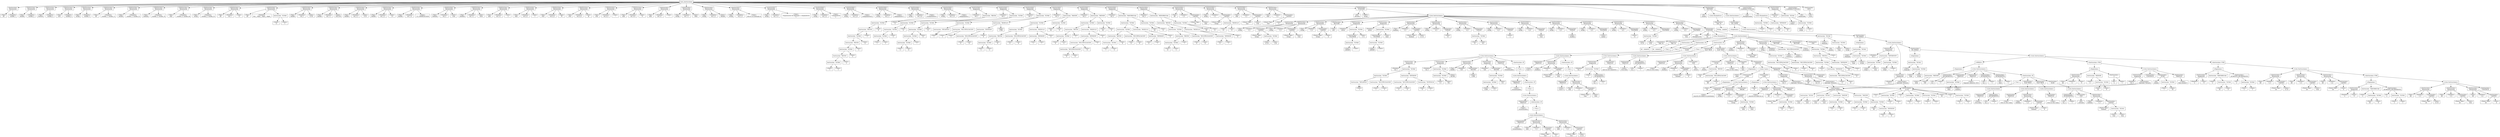 
digraph G {
node[shape="box"];
start[label="Lista_Instrucciones"];

start -> nodo_11_0;

nodo_11_0[label="<Instruccion>\n Declaracion"];
tipo_11_0[label="<Tipo>\n int"];
nombre_11_0[label="<Nombre>\n varible_1"];
nodo_11_0 -> tipo_11_0;
nodo_11_0 -> nombre_11_0;
start -> nodo_12_0;

nodo_12_0[label="<Instruccion>\n Declaracion"];
tipo_12_0[label="<Tipo>\n double"];
nombre_12_0[label="<Nombre>\n varible_2"];
nodo_12_0 -> tipo_12_0;
nodo_12_0 -> nombre_12_0;
start -> nodo_13_0;

nodo_13_0[label="<Instruccion>\n Declaracion"];
tipo_13_0[label="<Tipo>\n boolean"];
nombre_13_0[label="<Nombre>\n varible_3"];
nodo_13_0 -> tipo_13_0;
nodo_13_0 -> nombre_13_0;
start -> nodo_14_0;

nodo_14_0[label="<Instruccion>\n Declaracion"];
tipo_14_0[label="<Tipo>\n char"];
nombre_14_0[label="<Nombre>\n varible_4"];
nodo_14_0 -> tipo_14_0;
nodo_14_0 -> nombre_14_0;
start -> nodo_15_0;

nodo_15_0[label="<Instruccion>\n Declaracion"];
tipo_15_0[label="<Tipo>\n string"];
nombre_15_0[label="<Nombre>\n varible_5"];
nodo_15_0 -> tipo_15_0;
nodo_15_0 -> nombre_15_0;
start -> nodo_16_0;

nodo_16_0[label="<Instruccion>\n Declaracion"];
tipo_16_0[label="<Tipo>\n int"];
nombre_16_0[label="<Nombre>\n varible_1, varible_11"];
nodo_16_0 -> tipo_16_0;
nodo_16_0 -> nombre_16_0;
start -> nodo_17_0;

nodo_17_0[label="<Instruccion>\n Declaracion"];
tipo_17_0[label="<Tipo>\n double"];
nombre_17_0[label="<Nombre>\n varible_2, varible_22"];
nodo_17_0 -> tipo_17_0;
nodo_17_0 -> nombre_17_0;
start -> nodo_18_0;

nodo_18_0[label="<Instruccion>\n Declaracion"];
tipo_18_0[label="<Tipo>\n boolean"];
nombre_18_0[label="<Nombre>\n varible_3, varible_33"];
nodo_18_0 -> tipo_18_0;
nodo_18_0 -> nombre_18_0;
start -> nodo_19_0;

nodo_19_0[label="<Instruccion>\n Declaracion"];
tipo_19_0[label="<Tipo>\n char"];
nombre_19_0[label="<Nombre>\n varible_4, varible_44"];
nodo_19_0 -> tipo_19_0;
nodo_19_0 -> nombre_19_0;
start -> nodo_20_0;

nodo_20_0[label="<Instruccion>\n Declaracion"];
tipo_20_0[label="<Tipo>\n string"];
nombre_20_0[label="<Nombre>\n varible_5, varible_55"];
nodo_20_0 -> tipo_20_0;
nodo_20_0 -> nombre_20_0;
start -> nodo_21_0;

nodo_21_0[label="<Instruccion>\n Declaracion"];
tipo_21_0[label="<Tipo>\n int"];
nombre_21_0[label="<Nombre>\n var_1"];
nodo_21_0 -> tipo_21_0;
nodo_21_0 -> nombre_21_0;
nodo_21_12[label="<Valor>\n 12"]
nodo_21_0 -> nodo_21_12
start -> nodo_22_0;

nodo_22_0[label="<Instruccion>\n Declaracion"];
tipo_22_0[label="<Tipo>\n int"];
nombre_22_0[label="<Nombre>\n tm1_, tmp2_, tmp3_, tmp4_"];
nodo_22_0 -> tipo_22_0;
nodo_22_0 -> nombre_22_0;
nodo_22_29[label="<Valor>\n 12"]
nodo_22_32[label="<Valor>\n 5"]
nodo_22_31[label=<Instruccion: "SUMA">];
nodo_22_31 -> nodo_22_29;
nodo_22_31 -> nodo_22_32;
        
nodo_22_0 -> nodo_22_31
start -> nodo_23_0;

nodo_23_0[label="<Instruccion>\n Declaracion"];
tipo_23_0[label="<Tipo>\n double"];
nombre_23_0[label="<Nombre>\n var_2"];
nodo_23_0 -> tipo_23_0;
nodo_23_0 -> nombre_23_0;
nodo_23_15[label="<Valor>\n 15.02"]
nodo_23_0 -> nodo_23_15
start -> nodo_24_0;

nodo_24_0[label="<Instruccion>\n Declaracion"];
tipo_24_0[label="<Tipo>\n double"];
nombre_24_0[label="<Nombre>\n var_2_1"];
nodo_24_0 -> tipo_24_0;
nodo_24_0 -> nombre_24_0;
nodo_24_17[label="<Valor>\n 2022.00"]
nodo_24_0 -> nodo_24_17
start -> nodo_25_0;

nodo_25_0[label="<Instruccion>\n Declaracion"];
tipo_25_0[label="<Tipo>\n double"];
nombre_25_0[label="<Nombre>\n var_2_2"];
nodo_25_0 -> tipo_25_0;
nodo_25_0 -> nombre_25_0;
nodo_25_17[label="<Valor>\n 0.10"]
nodo_25_0 -> nodo_25_17
start -> nodo_26_0;

nodo_26_0[label="<Instruccion>\n Declaracion"];
tipo_26_0[label="<Tipo>\n double"];
nombre_26_0[label="<Nombre>\n var_2_3"];
nodo_26_0 -> tipo_26_0;
nodo_26_0 -> nombre_26_0;
nodo_26_17[label="<Valor>\n 1.0"]
nodo_26_0 -> nodo_26_17
start -> nodo_27_0;

nodo_27_0[label="<Instruccion>\n Declaracion"];
tipo_27_0[label="<Tipo>\n double"];
nombre_27_0[label="<Nombre>\n var_2_4"];
nodo_27_0 -> tipo_27_0;
nodo_27_0 -> nombre_27_0;
nodo_27_17[label="<Valor>\n 51.1589462625459"]
nodo_27_0 -> nodo_27_17
start -> nodo_28_0;

nodo_28_0[label="<Instruccion>\n Declaracion"];
tipo_28_0[label="<Tipo>\n boolean"];
nombre_28_0[label="<Nombre>\n var_3"];
nodo_28_0 -> tipo_28_0;
nodo_28_0 -> nombre_28_0;
nodo_28_16[label="<Valor>\n true"]
nodo_28_0 -> nodo_28_16
start -> nodo_29_0;

nodo_29_0[label="<Instruccion>\n Declaracion"];
tipo_29_0[label="<Tipo>\n boolean"];
nombre_29_0[label="<Nombre>\n var_3_1"];
nodo_29_0 -> tipo_29_0;
nodo_29_0 -> nombre_29_0;
nodo_29_18[label="<Valor>\n false"]
nodo_29_0 -> nodo_29_18
start -> nodo_30_0;

nodo_30_0[label="<Instruccion>\n Declaracion"];
tipo_30_0[label="<Tipo>\n char"];
nombre_30_0[label="<Nombre>\n var_4_1"];
nodo_30_0 -> tipo_30_0;
nodo_30_0 -> nombre_30_0;
nodo_30_15[label="<Valor>\n a"]
nodo_30_0 -> nodo_30_15
start -> nodo_31_0;

nodo_31_0[label="<Instruccion>\n Declaracion"];
tipo_31_0[label="<Tipo>\n char"];
nombre_31_0[label="<Nombre>\n var_4_2"];
nodo_31_0 -> tipo_31_0;
nodo_31_0 -> nombre_31_0;
nodo_31_15[label="<Valor>\n 2"]
nodo_31_0 -> nodo_31_15
start -> nodo_32_0;

nodo_32_0[label="<Instruccion>\n Declaracion"];
tipo_32_0[label="<Tipo>\n char"];
nombre_32_0[label="<Nombre>\n var_4_3"];
nodo_32_0 -> tipo_32_0;
nodo_32_0 -> nombre_32_0;
nodo_32_15[label="<Valor>\n W"]
nodo_32_0 -> nodo_32_15
start -> nodo_33_0;

nodo_33_0[label="<Instruccion>\n Declaracion"];
tipo_33_0[label="<Tipo>\n char"];
nombre_33_0[label="<Nombre>\n var_4_4"];
nodo_33_0 -> tipo_33_0;
nodo_33_0 -> nombre_33_0;
nodo_33_15[label="<Valor>\n @"]
nodo_33_0 -> nodo_33_15
start -> nodo_34_0;

nodo_34_0[label="<Instruccion>\n Declaracion"];
tipo_34_0[label="<Tipo>\n char"];
nombre_34_0[label="<Nombre>\n var_4_5"];
nodo_34_0 -> tipo_34_0;
nodo_34_0 -> nombre_34_0;
nodo_34_15[label="<Valor>\n !"]
nodo_34_0 -> nodo_34_15
start -> nodo_35_0;

nodo_35_0[label="<Instruccion>\n Declaracion"];
tipo_35_0[label="<Tipo>\n char"];
nombre_35_0[label="<Nombre>\n var_4_6"];
nodo_35_0 -> tipo_35_0;
nodo_35_0 -> nombre_35_0;
nodo_35_15[label="<Valor>\n %"]
nodo_35_0 -> nodo_35_15
start -> nodo_36_0;

nodo_36_0[label="<Instruccion>\n Declaracion"];
tipo_36_0[label="<Tipo>\n char"];
nombre_36_0[label="<Nombre>\n var_4_7"];
nodo_36_0 -> tipo_36_0;
nodo_36_0 -> nombre_36_0;
nodo_36_15[label="<Valor>\n /"]
nodo_36_0 -> nodo_36_15
start -> nodo_37_0;

nodo_37_0[label="<Instruccion>\n Declaracion"];
tipo_37_0[label="<Tipo>\n string"];
nombre_37_0[label="<Nombre>\n var_5_1"];
nodo_37_0 -> tipo_37_0;
nodo_37_0 -> nombre_37_0;
nodo_37_22[label="<Valor>\n Hola"]
nodo_37_0 -> nodo_37_22
start -> nodo_38_0;

nodo_38_0[label="<Instruccion>\n Declaracion"];
tipo_38_0[label="<Tipo>\n string"];
nombre_38_0[label="<Nombre>\n var_5_2"];
nodo_38_0 -> tipo_38_0;
nodo_38_0 -> nombre_38_0;
nodo_38_23[label="<Valor>\n Mundo"]
nodo_38_0 -> nodo_38_23
start -> nodo_39_0;

nodo_39_0[label="<Instruccion>\n Declaracion"];
tipo_39_0[label="<Tipo>\n string"];
nombre_39_0[label="<Nombre>\n var_5_3"];
nodo_39_0 -> tipo_39_0;
nodo_39_0 -> nombre_39_0;
nodo_39_38[label="<Valor>\n este es un mensaje @"]
nodo_39_0 -> nodo_39_38
start -> nodo_40_0;

nodo_40_0[label="<Instruccion>\n Declaracion"];
tipo_40_0[label="<Tipo>\n string"];
nombre_40_0[label="<Nombre>\n var_5_4"];
nodo_40_0 -> tipo_40_0;
nodo_40_0 -> nombre_40_0;
nodo_41_1[label="<Valor>\n Organizacion de lenguajes y compiladores
1"]
nodo_40_0 -> nodo_41_1
start -> nodo_42_0;

nodo_42_0[label="<Instruccion>\n Declaracion"];
tipo_42_0[label="<Tipo>\n string"];
nombre_42_0[label="<Nombre>\n var_5_5"];
nodo_42_0 -> tipo_42_0;
nodo_42_0 -> nombre_42_0;
nodo_42_33[label="<Valor>\n Compiladores\n1"]
nodo_42_0 -> nodo_42_33
start -> nodo_43_0;

nodo_43_0[label="<Instruccion>\n Declaracion"];
tipo_43_0[label="<Tipo>\n string"];
nombre_43_0[label="<Nombre>\n var_5_6"];
nodo_43_0 -> tipo_43_0;
nodo_43_0 -> nombre_43_0;
nodo_43_35[label="<Valor>\n Compiladores\\1\\"]
nodo_43_0 -> nodo_43_35
start -> nodo_44_0;

nodo_44_0[label="<Instruccion>\n Declaracion"];
tipo_44_0[label="<Tipo>\n string"];
nombre_44_0[label="<Nombre>\n var_5_7"];
nodo_44_0 -> tipo_44_0;
nodo_44_0 -> nombre_44_0;
nodo_44_35[label="<Valor>\n compiladores\"1\""]
nodo_44_0 -> nodo_44_35
start -> nodo_45_0;

nodo_45_0[label="<Instruccion>\n Declaracion"];
tipo_45_0[label="<Tipo>\n string"];
nombre_45_0[label="<Nombre>\n var_5_8"];
nodo_45_0 -> tipo_45_0;
nodo_45_0 -> nombre_45_0;
nodo_45_34[label="<Valor>\n \tCompiladores 1"]
nodo_45_0 -> nodo_45_34
start -> nodo_46_0;

nodo_46_0[label="<Instruccion>\n Declaracion"];
tipo_46_0[label="<Tipo>\n string"];
nombre_46_0[label="<Nombre>\n var_5_9"];
nodo_46_0 -> tipo_46_0;
nodo_46_0 -> nombre_46_0;
nodo_46_36[label="<Valor>\n \'compiladores 1\'"]
nodo_46_0 -> nodo_46_36
start -> nodo_50_0;

nodo_50_0[label="<Instruccion> \n Asignacion"];
nombre_50_0[label="<Nombre>\n var_1"];
nodo_50_0 -> nombre_50_0;
nodo_50_8[label="<Valor>\n 1"]
nodo_50_11[label="<Valor>\n 2"]
nodo_50_10[label=<Instruccion: "SUMA">];
nodo_50_10 -> nodo_50_8;
nodo_50_10 -> nodo_50_11;
        
nodo_50_13[label="<Valor>\n 3"]
nodo_50_12[label=<Instruccion: "RESTA">];
nodo_50_12 -> nodo_50_10;
nodo_50_12 -> nodo_50_13;
        
nodo_50_15[label="<Valor>\n 4"]
nodo_50_14[label=<Instruccion: "SUMA">];
nodo_50_14 -> nodo_50_12;
nodo_50_14 -> nodo_50_15;
        
nodo_50_17[label="<Valor>\n 5"]
nodo_50_16[label=<Instruccion: "RESTA">];
nodo_50_16 -> nodo_50_14;
nodo_50_16 -> nodo_50_17;
        
nodo_50_19[label="<Valor>\n 6"]
nodo_50_18[label=<Instruccion: "SUMA">];
nodo_50_18 -> nodo_50_16;
nodo_50_18 -> nodo_50_19;
        
nodo_50_21[label="<Valor>\n 7"]
nodo_50_20[label=<Instruccion: "RESTA">];
nodo_50_20 -> nodo_50_18;
nodo_50_20 -> nodo_50_21;
        
nodo_50_23[label="<Valor>\n 8"]
nodo_50_22[label=<Instruccion: "SUMA">];
nodo_50_22 -> nodo_50_20;
nodo_50_22 -> nodo_50_23;
        
nodo_50_25[label="<Valor>\n 9"]
nodo_50_24[label=<Instruccion: "RESTA">];
nodo_50_24 -> nodo_50_22;
nodo_50_24 -> nodo_50_25;
        
nodo_50_0 -> nodo_50_24
start -> nodo_51_0;

nodo_51_0[label="<Instruccion> \n Asignacion"];
nombre_51_0[label="<Nombre>\n var_1"];
nodo_51_0 -> nombre_51_0;
nodo_51_8[label="<Valor>\n 1"]
nodo_51_10[label="<Valor>\n 2"]
nodo_51_9[label=<Instruccion: "SUMA">];
nodo_51_9 -> nodo_51_8;
nodo_51_9 -> nodo_51_10;
        
nodo_51_12[label="<Valor>\n 3"]
nodo_51_11[label=<Instruccion: "SUMA">];
nodo_51_11 -> nodo_51_9;
nodo_51_11 -> nodo_51_12;
        
nodo_51_14[label="<Valor>\n 4"]
nodo_51_13[label=<Instruccion: "SUMA">];
nodo_51_13 -> nodo_51_11;
nodo_51_13 -> nodo_51_14;
        
nodo_51_18[label="<Valor>\n 5"]
nodo_51_20[label="<Valor>\n 6"]
nodo_51_19[label=<Instruccion: "SUMA">];
nodo_51_19 -> nodo_51_18;
nodo_51_19 -> nodo_51_20;
        
nodo_51_22[label="<Valor>\n 7"]
nodo_51_21[label=<Instruccion: "SUMA">];
nodo_51_21 -> nodo_51_19;
nodo_51_21 -> nodo_51_22;
        
nodo_51_24[label="<Valor>\n 8"]
nodo_51_23[label=<Instruccion: "SUMA">];
nodo_51_23 -> nodo_51_21;
nodo_51_23 -> nodo_51_24;
        
nodo_51_26[label="<Valor>\n 9"]
nodo_51_25[label=<Instruccion: "SUMA">];
nodo_51_25 -> nodo_51_23;
nodo_51_25 -> nodo_51_26;
        
nodo_51_16[label=<Instruccion: "SUMA">];
nodo_51_16 -> nodo_51_13;
nodo_51_16 -> nodo_51_25;
        
nodo_51_0 -> nodo_51_16
start -> nodo_52_0;

nodo_52_0[label="<Instruccion> \n Asignacion"];
nombre_52_0[label="<Nombre>\n var_1"];
nodo_52_0 -> nombre_52_0;
nodo_52_8[label="<Valor>\n 1"]
nodo_52_8[label="<Valor>\n 1"]
nodo_52_7[label=<Instruccion: "NEGATIVO">];
nodo_52_7 -> nodo_52_8;
nodo_52_7 -> nodo_52_8;
        
nodo_52_10[label="<Valor>\n 2"]
nodo_52_12[label="<Valor>\n 3"]
nodo_52_11[label=<Instruccion: "MULTIPLICACION">];
nodo_52_11 -> nodo_52_10;
nodo_52_11 -> nodo_52_12;
        
nodo_52_9[label=<Instruccion: "SUMA">];
nodo_52_9 -> nodo_52_7;
nodo_52_9 -> nodo_52_11;
        
nodo_52_14[label="<Valor>\n 4"]
nodo_52_16[label="<Valor>\n 8"]
nodo_52_15[label=<Instruccion: "MULTIPLICACION">];
nodo_52_15 -> nodo_52_14;
nodo_52_15 -> nodo_52_16;
        
nodo_52_18[label="<Valor>\n 8"]
nodo_52_17[label=<Instruccion: "DIVISION">];
nodo_52_17 -> nodo_52_15;
nodo_52_17 -> nodo_52_18;
        
nodo_52_21[label="<Valor>\n 5789"]
nodo_52_19[label=<Instruccion: "MODULO">];
nodo_52_19 -> nodo_52_17;
nodo_52_19 -> nodo_52_21;
        
nodo_52_13[label=<Instruccion: "SUMA">];
nodo_52_13 -> nodo_52_9;
nodo_52_13 -> nodo_52_19;
        
nodo_52_0 -> nodo_52_13
start -> nodo_54_0;

nodo_54_0[label="<Instruccion> \n Asignacion"];
nombre_54_0[label="<Nombre>\n var_3"];
nodo_54_0 -> nombre_54_0;
nodo_54_7[label="<Valor>\n 5"]
nodo_54_9[label="<Valor>\n 5"]
nodo_54_8[label=<Instruccion: "SUMA">];
nodo_54_8 -> nodo_54_7;
nodo_54_8 -> nodo_54_9;
        
nodo_54_11[label="<Valor>\n 8"]
nodo_54_10[label=<Instruccion: "RESTA">];
nodo_54_10 -> nodo_54_8;
nodo_54_10 -> nodo_54_11;
        
nodo_54_13[label="<Valor>\n 6"]
nodo_54_15[label="<Valor>\n 8"]
nodo_54_14[label=<Instruccion: "MULTIPLICACION">];
nodo_54_14 -> nodo_54_13;
nodo_54_14 -> nodo_54_15;
        
nodo_54_12[label=<Instruccion: "SUMA">];
nodo_54_12 -> nodo_54_10;
nodo_54_12 -> nodo_54_14;
        
nodo_54_17[label="<Valor>\n 1"]
nodo_54_19[label="<Valor>\n 7"]
nodo_54_18[label=<Instruccion: "DIVISION">];
nodo_54_18 -> nodo_54_17;
nodo_54_18 -> nodo_54_19;
        
nodo_54_21[label="<Valor>\n 9"]
nodo_54_20[label=<Instruccion: "MODULO">];
nodo_54_20 -> nodo_54_18;
nodo_54_20 -> nodo_54_21;
        
nodo_54_16[label=<Instruccion: "SUMA">];
nodo_54_16 -> nodo_54_12;
nodo_54_16 -> nodo_54_20;
        
nodo_54_23[label="<Valor>\n 45"]
nodo_54_26[label="<Valor>\n 6"]
nodo_54_25[label=<Instruccion: "SUMA">];
nodo_54_25 -> nodo_54_23;
nodo_54_25 -> nodo_54_26;
        
nodo_54_22[label=<Instruccion: "MAYOR">];
nodo_54_22 -> nodo_54_16;
nodo_54_22 -> nodo_54_25;

nodo_54_0 -> nodo_54_22
start -> nodo_55_0;

nodo_55_0[label="<Instruccion> \n Asignacion"];
nombre_55_0[label="<Nombre>\n var_3"];
nodo_55_0 -> nombre_55_0;
nodo_55_7[label="<Valor>\n 6"]
nodo_55_9[label="<Valor>\n 4"]
nodo_55_8[label=<Instruccion: "SUMA">];
nodo_55_8 -> nodo_55_7;
nodo_55_8 -> nodo_55_9;
        
nodo_55_11[label="<Valor>\n 7"]
nodo_55_10[label=<Instruccion: "RESTA">];
nodo_55_10 -> nodo_55_8;
nodo_55_10 -> nodo_55_11;
        
nodo_55_13[label="<Valor>\n 9"]
nodo_55_15[label="<Valor>\n 8"]
nodo_55_14[label=<Instruccion: "MULTIPLICACION">];
nodo_55_14 -> nodo_55_13;
nodo_55_14 -> nodo_55_15;
        
nodo_55_17[label="<Valor>\n 9"]
nodo_55_16[label=<Instruccion: "MULTIPLICACION">];
nodo_55_16 -> nodo_55_14;
nodo_55_16 -> nodo_55_17;
        
nodo_55_19[label="<Valor>\n 7"]
nodo_55_18[label=<Instruccion: "DIVISION">];
nodo_55_18 -> nodo_55_16;
nodo_55_18 -> nodo_55_19;
        
nodo_55_21[label="<Valor>\n 9"]
nodo_55_20[label=<Instruccion: "MODULO">];
nodo_55_20 -> nodo_55_18;
nodo_55_20 -> nodo_55_21;
        
nodo_55_12[label=<Instruccion: "SUMA">];
nodo_55_12 -> nodo_55_10;
nodo_55_12 -> nodo_55_20;
        
nodo_55_23[label="<Valor>\n 45"]
nodo_55_26[label="<Valor>\n 6"]
nodo_55_25[label=<Instruccion: "SUMA">];
nodo_55_25 -> nodo_55_23;
nodo_55_25 -> nodo_55_26;
        
nodo_55_22[label=<Instruccion: "MENOR">];
nodo_55_22 -> nodo_55_12;
nodo_55_22 -> nodo_55_25;

nodo_55_0 -> nodo_55_22
start -> nodo_56_0;

nodo_56_0[label="<Instruccion> \n Asignacion"];
nombre_56_0[label="<Nombre>\n var_3"];
nodo_56_0 -> nombre_56_0;
nodo_56_8[label="<Valor>\n 7"]
nodo_56_10[label="<Valor>\n 3"]
nodo_56_9[label=<Instruccion: "SUMA">];
nodo_56_9 -> nodo_56_8;
nodo_56_9 -> nodo_56_10;
        
nodo_56_13[label="<Valor>\n 8"]
nodo_56_12[label=<Instruccion: "RESTA">];
nodo_56_12 -> nodo_56_9;
nodo_56_12 -> nodo_56_13;
        
nodo_56_15[label="<Valor>\n 6"]
nodo_56_17[label="<Valor>\n 8"]
nodo_56_16[label=<Instruccion: "MULTIPLICACION">];
nodo_56_16 -> nodo_56_15;
nodo_56_16 -> nodo_56_17;
        
nodo_56_14[label=<Instruccion: "SUMA">];
nodo_56_14 -> nodo_56_12;
nodo_56_14 -> nodo_56_16;
        
nodo_56_19[label="<Valor>\n 6"]
nodo_56_21[label="<Valor>\n 7"]
nodo_56_20[label=<Instruccion: "DIVISION">];
nodo_56_20 -> nodo_56_19;
nodo_56_20 -> nodo_56_21;
        
nodo_56_23[label="<Valor>\n 9"]
nodo_56_22[label=<Instruccion: "MODULO">];
nodo_56_22 -> nodo_56_20;
nodo_56_22 -> nodo_56_23;
        
nodo_56_18[label=<Instruccion: "SUMA">];
nodo_56_18 -> nodo_56_14;
nodo_56_18 -> nodo_56_22;
        
nodo_56_26[label="<Valor>\n 45"]
nodo_56_29[label="<Valor>\n 6"]
nodo_56_28[label=<Instruccion: "SUMA">];
nodo_56_28 -> nodo_56_26;
nodo_56_28 -> nodo_56_29;
        
nodo_56_24[label=<Instruccion: "MAYORIGUAL">];
nodo_56_24 -> nodo_56_18;
nodo_56_24 -> nodo_56_28;

nodo_56_0 -> nodo_56_24
start -> nodo_57_0;

nodo_57_0[label="<Instruccion> \n Asignacion"];
nombre_57_0[label="<Nombre>\n var_3"];
nodo_57_0 -> nombre_57_0;
nodo_57_7[label="<Valor>\n 8"]
nodo_57_9[label="<Valor>\n 2"]
nodo_57_8[label=<Instruccion: "SUMA">];
nodo_57_8 -> nodo_57_7;
nodo_57_8 -> nodo_57_9;
        
nodo_57_11[label="<Valor>\n 7"]
nodo_57_10[label=<Instruccion: "RESTA">];
nodo_57_10 -> nodo_57_8;
nodo_57_10 -> nodo_57_11;
        
nodo_57_13[label="<Valor>\n 9"]
nodo_57_15[label="<Valor>\n 8"]
nodo_57_14[label=<Instruccion: "MULTIPLICACION">];
nodo_57_14 -> nodo_57_13;
nodo_57_14 -> nodo_57_15;
        
nodo_57_12[label=<Instruccion: "SUMA">];
nodo_57_12 -> nodo_57_10;
nodo_57_12 -> nodo_57_14;
        
nodo_57_17[label="<Valor>\n 9"]
nodo_57_19[label="<Valor>\n 7"]
nodo_57_18[label=<Instruccion: "DIVISION">];
nodo_57_18 -> nodo_57_17;
nodo_57_18 -> nodo_57_19;
        
nodo_57_21[label="<Valor>\n 9"]
nodo_57_20[label=<Instruccion: "MODULO">];
nodo_57_20 -> nodo_57_18;
nodo_57_20 -> nodo_57_21;
        
nodo_57_16[label=<Instruccion: "RESTA">];
nodo_57_16 -> nodo_57_12;
nodo_57_16 -> nodo_57_20;
        
nodo_57_24[label="<Valor>\n 45"]
nodo_57_27[label="<Valor>\n 6"]
nodo_57_26[label=<Instruccion: "SUMA">];
nodo_57_26 -> nodo_57_24;
nodo_57_26 -> nodo_57_27;
        
nodo_57_22[label=<Instruccion: "MENORIGUAL">];
nodo_57_22 -> nodo_57_16;
nodo_57_22 -> nodo_57_26;

nodo_57_0 -> nodo_57_22
start -> nodo_60_0;

nodo_60_0[label="<Instruccion>\n Declaracion"];
tipo_60_0[label="<Tipo>\n int"];
nombre_60_0[label="<Nombre>\n v_5"];
nodo_60_0 -> tipo_60_0;
nodo_60_0 -> nombre_60_0;
nodo_60_9[label="<Instruccion>:\n CASTEO"];
tipo_60_9[label="<Nuevo Tipo>
 int"];
nodo_60_19[label="<Valor>\n hola"]
nodo_60_9 -> tipo_60_9;
nodo_60_9 -> nodo_60_19

nodo_60_0 -> nodo_60_9
start -> nodo_61_0;

nodo_61_0[label="<Instruccion>\n Declaracion"];
tipo_61_0[label="<Tipo>\n string"];
nombre_61_0[label="<Nombre>\n v_1"];
nodo_61_0 -> tipo_61_0;
nodo_61_0 -> nombre_61_0;
nodo_61_12[label="<Instruccion>:\n CASTEO"];
tipo_61_12[label="<Nuevo Tipo>
 string"];
nodo_61_20[label="<Valor>\n 12"]
nodo_61_23[label="<Valor>\n 8"]
nodo_61_22[label=<Instruccion: "MODULO">];
nodo_61_22 -> nodo_61_20;
nodo_61_22 -> nodo_61_23;
        
nodo_61_12 -> tipo_61_12;
nodo_61_12 -> nodo_61_22

nodo_61_0 -> nodo_61_12
start -> nodo_62_0;

nodo_62_0[label="<Instruccion>\n Declaracion"];
tipo_62_0[label="<Tipo>\n char"];
nombre_62_0[label="<Nombre>\n v_3"];
nodo_62_0 -> tipo_62_0;
nodo_62_0 -> nombre_62_0;
nodo_62_10[label="<Instruccion>:\n CASTEO"];
tipo_62_10[label="<Nuevo Tipo>
 char"];
nodo_62_16[label="<Valor>\n true"]
nodo_62_10 -> tipo_62_10;
nodo_62_10 -> nodo_62_16

nodo_62_0 -> nodo_62_10
start -> nodo_63_0;

nodo_63_0[label="<Instruccion>\n Declaracion"];
tipo_63_0[label="<Tipo>\n char"];
nombre_63_0[label="<Nombre>\n v_4"];
nodo_63_0 -> tipo_63_0;
nodo_63_0 -> nombre_63_0;
nodo_63_10[label="<Instruccion>:\n CASTEO"];
tipo_63_10[label="<Nuevo Tipo>
 char"];
nodo_63_16[label="<Valor>\n A"]
nodo_63_10 -> tipo_63_10;
nodo_63_10 -> nodo_63_16

nodo_63_0 -> nodo_63_10
start -> nodo_65_0;
nodo_65_0[label="<Instruccion>\n FUNCION"];
id_65_0[label="<ID>\n division"];
tipo_65_0[label="<TIPO>\n string"];
nodo_65_0 -> id_65_0;
nodo_65_0 -> tipo_65_0;
instrucciones_65_0[label="<Lista Instrucciones>"];

nodo_66_4[label="<Instruccion>\n Declaracion"];
tipo_66_4[label="<Tipo>\n string"];
nombre_66_4[label="<Nombre>\n v_2"];
nodo_66_4 -> tipo_66_4;
nodo_66_4 -> nombre_66_4;
nodo_66_16[label="<Instruccion>:\n CASTEO"];
tipo_66_16[label="<Nuevo Tipo>
 string"];
nodo_66_24[label="<Valor>\n 12.25"]
nodo_66_30[label="<Valor>\n 1.20"]
nodo_66_29[label=<Instruccion: "SUMA">];
nodo_66_29 -> nodo_66_24;
nodo_66_29 -> nodo_66_30;
        
nodo_66_16 -> tipo_66_16;
nodo_66_16 -> nodo_66_29

nodo_66_4 -> nodo_66_16

instrucciones_65_0 -> nodo_66_4;

nodo_67_4[label="<Instruccion>\n Declaracion"];
tipo_67_4[label="<Tipo>\n string"];
nombre_67_4[label="<Nombre>\n v_3"];
nodo_67_4 -> tipo_67_4;
nodo_67_4 -> nombre_67_4;
nodo_67_16[label="<Instruccion>:\n CASTEO"];
tipo_67_16[label="<Nuevo Tipo>
 string"];
nodo_67_24[label="<Valor>\n true"]
nodo_67_16 -> tipo_67_16;
nodo_67_16 -> nodo_67_24

nodo_67_4 -> nodo_67_16

instrucciones_65_0 -> nodo_67_4;

nodo_68_4[label="<Instruccion>\n Declaracion"];
tipo_68_4[label="<Tipo>\n string"];
nombre_68_4[label="<Nombre>\n v_4"];
nodo_68_4 -> tipo_68_4;
nodo_68_4 -> nombre_68_4;
nodo_68_16[label="<Instruccion>:\n CASTEO"];
tipo_68_16[label="<Nuevo Tipo>
 string"];
nodo_68_24[label="<Valor>\n A"]
nodo_68_16 -> tipo_68_16;
nodo_68_16 -> nodo_68_24

nodo_68_4 -> nodo_68_16

instrucciones_65_0 -> nodo_68_4;
nodo_69_4[label="<Instruccion>\n RETURN"];
nodo_69_16[label="<Valor>\n olc1"]
nodo_69_4 -> nodo_69_16;

instrucciones_65_0 -> nodo_69_4;

nodo_70_4[label="<Instruccion> \n Asignacion"];
nombre_70_4[label="<Nombre>\n mivar"];
nodo_70_4 -> nombre_70_4;
nodo_70_11[label="<Instruccion> \n TOLOWER"];
nodo_70_25[label="<Valor>\n QWERT"]
nodo_70_29[label="<Valor>\n  "]
nodo_70_26[label=<Instruccion: "SUMA">];
nodo_70_26 -> nodo_70_25;
nodo_70_26 -> nodo_70_29;
        
nodo_70_11 -> nodo_70_26;

nodo_70_36[label="<Valor>\n 1+5"]
nodo_70_31[label=<Instruccion: "SUMA">];
nodo_70_31 -> nodo_70_11;
nodo_70_31 -> nodo_70_36;
        
nodo_70_4 -> nodo_70_31

instrucciones_65_0 -> nodo_70_4;

nodo_71_4[label="<Instruccion> \n Asignacion"];
nombre_71_4[label="<Nombre>\n mivar"];
nodo_71_4 -> nombre_71_4;
nodo_71_11[label="<Instruccion> \n TOUPPER"];
nodo_71_25[label="<Valor>\n QWERT"]
nodo_71_29[label="<Valor>\n  "]
nodo_71_26[label=<Instruccion: "SUMA">];
nodo_71_26 -> nodo_71_25;
nodo_71_26 -> nodo_71_29;
        
nodo_71_11 -> nodo_71_26;

nodo_71_38[label="<Valor>\n hola!"]
nodo_71_31[label=<Instruccion: "SUMA">];
nodo_71_31 -> nodo_71_11;
nodo_71_31 -> nodo_71_38;
        
nodo_71_4 -> nodo_71_31

instrucciones_65_0 -> nodo_71_4;

nodo_72_4[label="<Instruccion>\n Declaracion"];
tipo_72_4[label="<Tipo>\n boolean"];
nombre_72_4[label="<Nombre>\n v_2"];
nodo_72_4 -> tipo_72_4;
nodo_72_4 -> nombre_72_4;
nodo_72_17[label="<Instruccion>:\n CASTEO"];
tipo_72_17[label="<Nuevo Tipo>
 boolean"];
nodo_72_26[label="<Valor>\n 12.25"]
nodo_72_17 -> tipo_72_17;
nodo_72_17 -> nodo_72_26

nodo_72_4 -> nodo_72_17

instrucciones_65_0 -> nodo_72_4;

nodo_73_4[label="<Instruccion>\n Declaracion"];
tipo_73_4[label="<Tipo>\n string"];
nombre_73_4[label="<Nombre>\n a_1"];
nodo_73_4 -> tipo_73_4;
nodo_73_4 -> nombre_73_4;
nodo_73_15[label="<Instruccion> \n TYPEOF"];
nodo_73_22[label="<Valor>\n 15"]
nodo_73_15 -> nodo_73_22;

nodo_73_4 -> nodo_73_15

instrucciones_65_0 -> nodo_73_4;

nodo_74_4[label="<Instruccion>\n Declaracion"];
tipo_74_4[label="<Tipo>\n string"];
nombre_74_4[label="<Nombre>\n a_2"];
nodo_74_4 -> tipo_74_4;
nodo_74_4 -> nombre_74_4;
nodo_74_15[label="<Instruccion> \n TYPEOF"];
nodo_74_22[label="<Valor>\n 15"]
nodo_74_25[label="<Valor>\n 6.5"]
nodo_74_24[label=<Instruccion: "SUMA">];
nodo_74_24 -> nodo_74_22;
nodo_74_24 -> nodo_74_25;
        
nodo_74_15 -> nodo_74_24;

nodo_74_4 -> nodo_74_15

instrucciones_65_0 -> nodo_74_4;

nodo_75_4[label="<Instruccion>\n Declaracion"];
tipo_75_4[label="<Tipo>\n string"];
nombre_75_4[label="<Nombre>\n a_3"];
nodo_75_4 -> tipo_75_4;
nodo_75_4 -> nombre_75_4;
nodo_75_15[label="<Instruccion> \n TYPEOF"];
nodo_75_22[label="<Valor>\n a"]
nodo_75_15 -> nodo_75_22;

nodo_75_4 -> nodo_75_15

instrucciones_65_0 -> nodo_75_4;

nodo_76_4[label="<Instruccion>\n Declaracion"];
tipo_76_4[label="<Tipo>\n string"];
nombre_76_4[label="<Nombre>\n a_4"];
nodo_76_4 -> tipo_76_4;
nodo_76_4 -> nombre_76_4;
nodo_76_15[label="<Instruccion> \n TYPEOF"];
nodo_76_22[label="<Valor>\n true"]
nodo_76_15 -> nodo_76_22;

nodo_76_4 -> nodo_76_15

instrucciones_65_0 -> nodo_76_4;

nodo_77_4[label="<Instruccion>\n Declaracion"];
tipo_77_4[label="<Tipo>\n string"];
nombre_77_4[label="<Nombre>\n a_5"];
nodo_77_4 -> tipo_77_4;
nodo_77_4 -> nombre_77_4;
nodo_77_15[label="<Instruccion> \n TYPEOF"];
nodo_77_30[label="<Valor>\n dsafdsa"]
nodo_77_15 -> nodo_77_30;

nodo_77_4 -> nodo_77_15

instrucciones_65_0 -> nodo_77_4;

nodo_78_4[label="<Instruccion>\n Declaracion"];
tipo_78_4[label="<Tipo>\n string"];
nombre_78_4[label="<Nombre>\n a_5"];
nodo_78_4 -> tipo_78_4;
nodo_78_4 -> nombre_78_4;
nodo_78_15[label="<Instruccion> \n TOSTRING"];
nodo_78_30[label="<Valor>\n melmv"]
nodo_78_15 -> nodo_78_30;

nodo_78_4 -> nodo_78_15

instrucciones_65_0 -> nodo_78_4;

nodo_79_4[label="<Instruccion>\n Declaracion"];
tipo_79_4[label="<Tipo>\n string"];
nombre_79_4[label="<Nombre>\n a_5"];
nodo_79_4 -> tipo_79_4;
nodo_79_4 -> nombre_79_4;
nodo_79_15[label="<Instruccion> \n TOSTRING"];
nodo_79_24[label="<Valor>\n 15"]
nodo_79_15 -> nodo_79_24;

nodo_79_4 -> nodo_79_15

instrucciones_65_0 -> nodo_79_4;

nodo_80_4[label="<Instruccion>\n Declaracion"];
tipo_80_4[label="<Tipo>\n string"];
nombre_80_4[label="<Nombre>\n a_5"];
nodo_80_4 -> tipo_80_4;
nodo_80_4 -> nombre_80_4;
nodo_80_15[label="<Instruccion> \n TOSTRING"];
nodo_80_24[label="<Valor>\n 15.23"]
nodo_80_30[label="<Valor>\n 9.02"]
nodo_80_29[label=<Instruccion: "SUMA">];
nodo_80_29 -> nodo_80_24;
nodo_80_29 -> nodo_80_30;
        
nodo_80_15 -> nodo_80_29;

nodo_80_4 -> nodo_80_15

instrucciones_65_0 -> nodo_80_4;

nodo_81_4[label="<Instruccion>\n Declaracion"];
tipo_81_4[label="<Tipo>\n string"];
nombre_81_4[label="<Nombre>\n a_5"];
nodo_81_4 -> tipo_81_4;
nodo_81_4 -> nombre_81_4;
nodo_81_15[label="<Instruccion> \n TOSTRING"];
nodo_81_24[label="<Valor>\n true"]
nodo_81_15 -> nodo_81_24;

nodo_81_4 -> nodo_81_15

instrucciones_65_0 -> nodo_81_4;
nodo_65_0 -> instrucciones_65_0;
start -> nodo_84_0;
nodo_84_0[label="<Instruccion>\n FUNCION"];
id_84_0[label="<ID>\n Multiplicacion"];
tipo_84_0[label="<TIPO>\n int"];
nodo_84_0 -> id_84_0;
nodo_84_0 -> tipo_84_0;
parametros_84_0[label="<Lista Parametros>"];
nodo_84_15[label="<Parametro> \nTipo, Id"];
tipo_84_15[label="int , numero1"];
nodo_84_15 -> tipo_84_15;

parametros_84_0 -> nodo_84_15;
nodo_84_28[label="<Parametro> \nTipo, Id"];
tipo_84_28[label="int , numero2"];
nodo_84_28 -> tipo_84_28;

parametros_84_0 -> nodo_84_28;
nodo_84_0 -> parametros_84_0;
instrucciones_84_0[label="<Lista Instrucciones>"];
nodo_85_4[label="<Instruccion> IF"];
nodoIF_85_4[label="< True >"];
Instrucciones_85_4[label="<Lista Instrucciones>"];

nodo_86_8[label="<Instruccion> \n Asignacion"];
nombre_86_8[label="<Nombre>\n var_1"];
nodo_86_8 -> nombre_86_8;
nodo_86_16[label="<Valor>\n 1"]
nodo_86_16[label="<Valor>\n 1"]
nodo_86_15[label=<Instruccion: "NEGATIVO">];
nodo_86_15 -> nodo_86_16;
nodo_86_15 -> nodo_86_16;
        
nodo_86_18[label="<Valor>\n 2"]
nodo_86_20[label="<Valor>\n 3"]
nodo_86_19[label=<Instruccion: "MULTIPLICACION">];
nodo_86_19 -> nodo_86_18;
nodo_86_19 -> nodo_86_20;
        
nodo_86_17[label=<Instruccion: "SUMA">];
nodo_86_17 -> nodo_86_15;
nodo_86_17 -> nodo_86_19;
        
nodo_86_22[label="<Valor>\n 4"]
nodo_86_24[label="<Valor>\n 8"]
nodo_86_23[label=<Instruccion: "MULTIPLICACION">];
nodo_86_23 -> nodo_86_22;
nodo_86_23 -> nodo_86_24;
        
nodo_86_26[label="<Valor>\n 8"]
nodo_86_29[label="<Valor>\n 2"]
nodo_86_27[label=<Instruccion: "POTENCIA">];
nodo_86_27 -> nodo_86_26;
nodo_86_27 -> nodo_86_29;
        
nodo_86_25[label=<Instruccion: "DIVISION">];
nodo_86_25 -> nodo_86_23;
nodo_86_25 -> nodo_86_27;
        
nodo_86_21[label=<Instruccion: "SUMA">];
nodo_86_21 -> nodo_86_17;
nodo_86_21 -> nodo_86_25;
        
nodo_86_8 -> nodo_86_21

Instrucciones_85_4 -> nodo_86_8;

nodo_87_8[label="<Instruccion> \n Asignacion"];
nombre_87_8[label="<Nombre>\n var_2"];
nodo_87_8 -> nombre_87_8;
nodo_87_14[label="<Valor>\n 1.2"]
nodo_87_18[label="<Valor>\n 78.1"]
nodo_87_17[label=<Instruccion: "SUMA">];
nodo_87_17 -> nodo_87_14;
nodo_87_17 -> nodo_87_18;
        
nodo_87_23[label="<Valor>\n 89.000"]
nodo_87_22[label=<Instruccion: "SUMA">];
nodo_87_22 -> nodo_87_17;
nodo_87_22 -> nodo_87_23;
        
nodo_87_8 -> nodo_87_22

Instrucciones_85_4 -> nodo_87_8;

nodo_88_8[label="<Instruccion>\n Declaracion"];
tipo_88_8[label="<Tipo>\n double"];
nombre_88_8[label="<Nombre>\n val1"];
nodo_88_8 -> tipo_88_8;
nodo_88_8 -> nombre_88_8;
nodo_88_22[label="<Instruccion> \n ROUND"];
nodo_88_28[label="<Valor>\n 5.800"]
nodo_88_22 -> nodo_88_28;

nodo_88_8 -> nodo_88_22

Instrucciones_85_4 -> nodo_88_8;

nodo_89_8[label="<Instruccion> \n Asignacion"];
nombre_89_8[label="<Nombre>\n val1"];
nodo_89_8 -> nombre_89_8;
nodo_89_14[label="<Instruccion> \n ROUND"];
nodo_89_20[label="<Valor>\n 5.800"]
nodo_89_26[label="<Valor>\n 1.2"]
nodo_89_25[label=<Instruccion: "SUMA">];
nodo_89_25 -> nodo_89_20;
nodo_89_25 -> nodo_89_26;
        
nodo_89_30[label="<Valor>\n 0.5"]
nodo_89_29[label=<Instruccion: "SUMA">];
nodo_89_29 -> nodo_89_25;
nodo_89_29 -> nodo_89_30;
        
nodo_89_14 -> nodo_89_29;

nodo_89_8 -> nodo_89_14

Instrucciones_85_4 -> nodo_89_8;
nodo_90_8[label="<Instruccion>\n PRINTLN"]
nodo_90_31[label="<Valor>\n tricentenadira"]
nodo_90_8 -> nodo_90_31;

Instrucciones_85_4 -> nodo_90_8;
nodo_91_8[label="<Instruccion> IF"];
nodoIF_91_8[label="< True >"];
Instrucciones_91_8[label="<Lista Instrucciones>"];
nodo_92_12[label="<Instruccion>\n PRINTLN"]
nodo_92_35[label="<Valor>\n tricentenadira"]
nodo_92_12 -> nodo_92_35;

Instrucciones_91_8 -> nodo_92_12;
nodo_93_12[label="<Instruccion> IF"];
nodoIF_93_12[label="< True >"];
Instrucciones_93_12[label="<Lista Instrucciones>"];
nodo_94_16[label="<Instruccion>\n PRINTLN"]
nodo_94_39[label="<Valor>\n tricentenadira"]
nodo_94_16 -> nodo_94_39;

Instrucciones_93_12 -> nodo_94_16;
nodo_95_16[label="<Instruccion> IF"];
nodoIF_95_16[label="< True >"];
Instrucciones_95_16[label="<Lista Instrucciones>"];
nodo_96_20[label="<Instruccion>\n PRINTLN"]
nodo_96_43[label="<Valor>\n tricentenadira"]
nodo_96_20 -> nodo_96_43;

Instrucciones_95_16 -> nodo_96_20;

nodo_97_20[label="<Instruccion>\n Declaracion"];
tipo_97_20[label="<Tipo>\n char"];
nombre_97_20[label="<Nombre>\n v_1"];
nodo_97_20 -> tipo_97_20;
nodo_97_20 -> nombre_97_20;
nodo_97_30[label="<Instruccion>:\n CASTEO"];
tipo_97_30[label="<Nuevo Tipo>
 char"];
nodo_97_36[label="<Valor>\n 12"]
nodo_97_30 -> tipo_97_30;
nodo_97_30 -> nodo_97_36

nodo_97_20 -> nodo_97_30

Instrucciones_95_16 -> nodo_97_20;

nodo_98_20[label="<Instruccion>\n Declaracion"];
tipo_98_20[label="<Tipo>\n char"];
nombre_98_20[label="<Nombre>\n v_2"];
nodo_98_20 -> tipo_98_20;
nodo_98_20 -> nombre_98_20;
nodo_98_30[label="<Instruccion>:\n CASTEO"];
tipo_98_30[label="<Nuevo Tipo>
 char"];
nodo_98_36[label="<Valor>\n 12.25"]
nodo_98_30 -> tipo_98_30;
nodo_98_30 -> nodo_98_36

nodo_98_20 -> nodo_98_30

Instrucciones_95_16 -> nodo_98_20;
nodoIF_95_16 -> Instrucciones_95_16;

nodo_95_16 -> nodoIF_95_16;

Instrucciones_93_12 -> nodo_95_16;
nodoIF_93_12 -> Instrucciones_93_12;

nodo_93_12 -> nodoIF_93_12;

Instrucciones_91_8 -> nodo_93_12;
nodoIF_91_8 -> Instrucciones_91_8;

nodo_91_8 -> nodoIF_91_8;

Instrucciones_85_4 -> nodo_91_8;
nodoIF_85_4 -> Instrucciones_85_4;

nodo_85_4 -> nodoIF_85_4;

instrucciones_84_0 -> nodo_85_4;
nodo_104_4[label="<Instruccion> IF"];
nodoIF_104_4[label="< True >"];
Instrucciones_104_4[label="<Lista Instrucciones>"];
nodo_105_8[label="<Instruccion>\n PRINTLN"]
nodo_105_25[label="<Valor>\n Usac!!!!"]
nodo_105_8 -> nodo_105_25;

Instrucciones_104_4 -> nodo_105_8;

nodo_106_8[label="<Instruccion>\n Declaracion"];
tipo_106_8[label="<Tipo>\n boolean"];
nombre_106_8[label="<Nombre>\n v_5"];
nodo_106_8 -> tipo_106_8;
nodo_106_8 -> nombre_106_8;
nodo_106_21[label="<Instruccion>:\n CASTEO"];
tipo_106_21[label="<Nuevo Tipo>
 boolean"];
nodo_106_35[label="<Valor>\n hola"]
nodo_106_21 -> tipo_106_21;
nodo_106_21 -> nodo_106_35

nodo_106_8 -> nodo_106_21

Instrucciones_104_4 -> nodo_106_8;
nodo_107_8[label="<Instruccion> IF"];
nodoIF_107_8[label="< True >"];
Instrucciones_107_8[label="<Lista Instrucciones>"];
nodo_108_12[label="<Instruccion>\n PRINTLN"]
nodo_108_29[label="<Valor>\n Usac!!!!"]
nodo_108_12 -> nodo_108_29;

Instrucciones_107_8 -> nodo_108_12;

nodo_109_12[label="<Instruccion>\n Declaracion"];
tipo_109_12[label="<Tipo>\n char"];
nombre_109_12[label="<Nombre>\n v_5"];
nodo_109_12 -> tipo_109_12;
nodo_109_12 -> nombre_109_12;
nodo_109_22[label="<Instruccion>:\n CASTEO"];
tipo_109_22[label="<Nuevo Tipo>
 char"];
nodo_109_33[label="<Valor>\n hola"]
nodo_109_22 -> tipo_109_22;
nodo_109_22 -> nodo_109_33

nodo_109_12 -> nodo_109_22

Instrucciones_107_8 -> nodo_109_12;
nodoIF_107_8 -> Instrucciones_107_8;

nodo_107_8 -> nodoIF_107_8;

Instrucciones_104_4 -> nodo_107_8;
nodoIF_104_4 -> Instrucciones_104_4;

nodo_104_4 -> nodoIF_104_4;
nodo_111_5[label="<Instruccion>\n ELSE"];
Instrucciones_111_5[label="<Lista Instrucciones>"];

nodo_112_8[label="<Instruccion> \n Asignacion"];
nombre_112_8[label="<Nombre>\n var_1"];
nodo_112_8 -> nombre_112_8;
nodo_112_15[label="<Valor>\n 1"]
nodo_112_17[label="<Instruccion>:\n INCREMENTO"]
nombre_112_17[label="<ID>:\n var_1"]
aumento_112_17[label="<Salto>:\n 1"]
nodo_112_17 -> nombre_112_17;
nodo_112_17 -> aumento_112_17;

nodo_112_16[label=<Instruccion: "SUMA">];
nodo_112_16 -> nodo_112_15;
nodo_112_16 -> nodo_112_17;
        
nodo_112_8 -> nodo_112_16

Instrucciones_111_5 -> nodo_112_8;
nodo_113_8[label="<Instruccion>\n PRINTLN"]
nodo_113_42[label="<Valor>\n sale en otro semestre :( "]
nodo_113_8 -> nodo_113_42;

Instrucciones_111_5 -> nodo_113_8;
nodo_111_5 -> Instrucciones_111_5;

nodo_104_4 -> nodo_111_5

instrucciones_84_0 -> nodo_104_4;
nodo_116_4[label="<Instruccion> IF"];
nodoIF_116_4[label="< True >"];
Instrucciones_116_4[label="<Lista Instrucciones>"];
nodo_117_8[label="<Instruccion>\n PRINTLN"]
nodo_117_26[label="<Valor>\n Esta bien"]
nodo_117_8 -> nodo_117_26;

Instrucciones_116_4 -> nodo_117_8;
nodo_118_8[label="<Instruccion>:\n DECREMENTO"]
nombre_118_8[label="<ID>:\n var_1"]
aumento_118_8[label="<Salto>:\n 1"]
nodo_118_8 -> nombre_118_8;
nodo_118_8 -> aumento_118_8;

Instrucciones_116_4 -> nodo_118_8;
nodoIF_116_4 -> Instrucciones_116_4;

nodo_116_4 -> nodoIF_116_4;
nodo_119_5[label="<Instruccion>\n ELIF TRUE"];
Instrucciones_119_5[label="<Lista Instrucciones>"];
nodo_120_8[label="<Instruccion>\n PRINTLN"]
nodo_120_34[label="<Valor>\n Esta es otra suma"]
nodo_120_8 -> nodo_120_34;

Instrucciones_119_5 -> nodo_120_8;

nodo_121_8[label="<Instruccion>\n Declaracion"];
tipo_121_8[label="<Tipo>\n boolean"];
nombre_121_8[label="<Nombre>\n v_4"];
nodo_121_8 -> tipo_121_8;
nodo_121_8 -> nombre_121_8;
nodo_121_21[label="<Instruccion>:\n CASTEO"];
tipo_121_21[label="<Nuevo Tipo>
 boolean"];
nodo_121_30[label="<Valor>\n A"]
nodo_121_21 -> tipo_121_21;
nodo_121_21 -> nodo_121_30

nodo_121_8 -> nodo_121_21

Instrucciones_119_5 -> nodo_121_8;
nodo_122_8[label="<Instruccion> \n POP"];
id_122_8[label="<ID>\n vector1"];
nodo_122_8 -> id_122_8;

Instrucciones_119_5 -> nodo_122_8;
nodo_119_5 -> Instrucciones_119_5;

nodo_116_4 -> nodo_119_5;
nodo_123_5[label="<Instruccion>\n ELIF TRUE"];
Instrucciones_123_5[label="<Lista Instrucciones>"];
nodo_124_8[label="<Instruccion> \n PUSH"];
id_124_8[label="<ID>\n edades"];
nodo_124_8 -> id_124_8;
nodo_124_20[label="<Valor>\n 50"]
nodo_124_23[label="<Valor>\n 89"]
nodo_124_26[label="<Valor>\n 4"]
nodo_124_25[label=<Instruccion: "MULTIPLICACION">];
nodo_124_25 -> nodo_124_23;
nodo_124_25 -> nodo_124_26;
        
nodo_124_22[label=<Instruccion: "RESTA">];
nodo_124_22 -> nodo_124_20;
nodo_124_22 -> nodo_124_25;
        
nodo_124_8 -> nodo_124_22;

Instrucciones_123_5 -> nodo_124_8;
nodo_125_8[label="<Instruccion>\n PRINTLN"]
nodo_125_34[label="<Valor>\n Esta es otra suma"]
nodo_125_8 -> nodo_125_34;

Instrucciones_123_5 -> nodo_125_8;
nodo_126_8[label="<Instruccion> \n POP"];
id_126_8[label="<ID>\n lista"];
nodo_126_8 -> id_126_8;

Instrucciones_123_5 -> nodo_126_8;
nodo_127_8[label="<Instruccion>\n SWITCH"];
ExpresionS_127_8[label="<Expresion>"];
nodo_127_15[label="<Valor>\n edad"]
nodo_127_8 -> ExpresionS_127_8;
ExpresionS_127_8 -> nodo_127_15;
Cases_127_8[label="<Lista Casos>"];
nodo_128_12[label="<Instruccion>\n CASE "];
Expresion_128_12[label="<Expresion>"];
nodo_128_17[label="<Valor>\n 18"]
nodo_128_12 -> Expresion_128_12;
Expresion_128_12 -> nodo_128_17
Istrucciones_128_12[label="<Lista Instrucciones>"];
nodo_129_16[label="<Instruccion>\n PRINTLN"]
nodo_129_54[label="<Valor>\n mayoria de eddad en guatemala"]
nodo_129_16 -> nodo_129_54;

Istrucciones_128_12 -> nodo_129_16;

nodo_130_16[label="<Instruccion>\n Declaracion"];
tipo_130_16[label="<Tipo>\n string"];
nombre_130_16[label="<Nombre>\n v_5"];
nodo_130_16 -> tipo_130_16;
nodo_130_16 -> nombre_130_16;
nodo_130_28[label="<Instruccion>:\n CASTEO"];
tipo_130_28[label="<Nuevo Tipo>
 string"];
nodo_130_41[label="<Valor>\n hola"]
nodo_130_49[label="<Valor>\n  usac"]
nodo_130_42[label=<Instruccion: "SUMA">];
nodo_130_42 -> nodo_130_41;
nodo_130_42 -> nodo_130_49;
        
nodo_130_28 -> tipo_130_28;
nodo_130_28 -> nodo_130_42

nodo_130_16 -> nodo_130_28

Istrucciones_128_12 -> nodo_130_16;
nodo_131_16[label="<Instruccion>\n BREAK"];

Istrucciones_128_12 -> nodo_131_16;
nodo_128_12 -> Istrucciones_128_12;

Cases_127_8 -> nodo_128_12;
nodo_132_12[label="<Instruccion>\n CASE "];
Expresion_132_12[label="<Expresion>"];
nodo_132_100[label="<Valor>\n 21"]
nodo_132_12 -> Expresion_132_12;
Expresion_132_12 -> nodo_132_100
Istrucciones_132_12[label="<Lista Instrucciones>"];
nodo_134_16[label="<Instruccion>\n PRINTLN"]
nodo_134_46[label="<Valor>\n mayoria de edad en us"]
nodo_134_16 -> nodo_134_46;

Istrucciones_132_12 -> nodo_134_16;

nodo_135_16[label="<Instruccion>\n Declaracion"];
tipo_135_16[label="<Tipo>\n int"];
nombre_135_16[label="<Nombre>\n v_1"];
nodo_135_16 -> tipo_135_16;
nodo_135_16 -> nombre_135_16;
nodo_135_25[label="<Instruccion>:\n CASTEO"];
tipo_135_25[label="<Nuevo Tipo>
 int"];
nodo_135_30[label="<Valor>\n 12"]
nodo_135_33[label="<Valor>\n 1"]
nodo_135_32[label=<Instruccion: "SUMA">];
nodo_135_32 -> nodo_135_30;
nodo_135_32 -> nodo_135_33;
        
nodo_135_25 -> tipo_135_25;
nodo_135_25 -> nodo_135_32

nodo_135_16 -> nodo_135_25

Istrucciones_132_12 -> nodo_135_16;
nodo_136_16[label="<Instruccion>\n BREAK"];

Istrucciones_132_12 -> nodo_136_16;
nodo_132_12 -> Istrucciones_132_12;

Cases_127_8 -> nodo_132_12;
nodo_127_8 -> Cases_127_8;
nodo_137_12[label="<Instruccion>\n DEFAULT"]

nodo_139_16[label="<Instruccion> \n Asignacion"];
nombre_139_16[label="<Nombre>\n var_3"];
nodo_139_16 -> nombre_139_16;
nodo_139_40[label="<Instruccion>:
 Operador Ternario"]nodo_Expresion[label="<Instruccion>:
 Expresion Validacion"];
nodo_139_30[label="<Valor>\n usac"]
nodo_139_38[label="<Valor>\n usac"]
nodo_139_31[label=<Instruccion: "IGUAL">];
nodo_139_31 -> nodo_139_30;
nodo_139_31 -> nodo_139_38;
nodo_Instruccione[label="<Intrucciones>
 A o B"];
nodo_139_42[label="<Valor>\n 1"]nodo_139_44[label="<Valor>\n 4"]
nodo_139_46[label="<Valor>\n 5"]
nodo_139_45[label=<Instruccion: "SUMA">];
nodo_139_45 -> nodo_139_44;
nodo_139_45 -> nodo_139_46;
        nodo_139_40 -> nodo_Expresion;
nodo_Expresion -> nodo_139_31;
nodo_139_40 -> nodo_Instruccione;
nodo_Instruccione -> nodo_139_42;
nodo_Instruccione -> nodo_139_45;

nodo_139_16 -> nodo_139_40

nodo_137_12 -> nodo_139_16;

nodo_140_16[label="<Instruccion>\n Declaracion"];
tipo_140_16[label="<Tipo>\n int"];
nombre_140_16[label="<Nombre>\n var_23"];
nodo_140_16 -> tipo_140_16;
nodo_140_16 -> nombre_140_16;
nodo_140_45[label="<Instruccion>:
 Operador Ternario"]nodo_Expresion[label="<Instruccion>:
 Expresion Validacion"];
nodo_140_35[label="<Valor>\n usac"]
nodo_140_43[label="<Valor>\n usac"]
nodo_140_36[label=<Instruccion: "IGUAL">];
nodo_140_36 -> nodo_140_35;
nodo_140_36 -> nodo_140_43;
nodo_Instruccione[label="<Intrucciones>
 A o B"];
nodo_140_47[label="<Valor>\n 1"]nodo_140_49[label="<Valor>\n 4"]
nodo_140_51[label="<Valor>\n 5"]
nodo_140_50[label=<Instruccion: "SUMA">];
nodo_140_50 -> nodo_140_49;
nodo_140_50 -> nodo_140_51;
        nodo_140_45 -> nodo_Expresion;
nodo_Expresion -> nodo_140_36;
nodo_140_45 -> nodo_Instruccione;
nodo_Instruccione -> nodo_140_47;
nodo_Instruccione -> nodo_140_50;

nodo_140_16 -> nodo_140_45

nodo_137_12 -> nodo_140_16;
nodo_141_16[label="<Instruccion>\n BREAK"];

nodo_137_12 -> nodo_141_16;

nodo_127_8 -> nodo_137_12;

Instrucciones_123_5 -> nodo_127_8;
nodo_123_5 -> Instrucciones_123_5;

nodo_116_4 -> nodo_123_5;

instrucciones_84_0 -> nodo_116_4;

nodo_144_4[label="<Instruccion>\n Declaracion"];
tipo_144_4[label="<Tipo>\n boolean"];
nombre_144_4[label="<Nombre>\n v_1"];
nodo_144_4 -> tipo_144_4;
nodo_144_4 -> nombre_144_4;
nodo_144_17[label="<Instruccion>:\n CASTEO"];
tipo_144_17[label="<Nuevo Tipo>
 boolean"];
nodo_144_28[label="<Valor>\n 12"]
nodo_144_31[label="<Valor>\n 8"]
nodo_144_30[label=<Instruccion: "MULTIPLICACION">];
nodo_144_30 -> nodo_144_28;
nodo_144_30 -> nodo_144_31;
        
nodo_144_35[label="<Valor>\n 5"]
nodo_144_37[label="<Valor>\n 8"]
nodo_144_36[label=<Instruccion: "MULTIPLICACION">];
nodo_144_36 -> nodo_144_35;
nodo_144_36 -> nodo_144_37;
        
nodo_144_33[label=<Instruccion: "SUMA">];
nodo_144_33 -> nodo_144_30;
nodo_144_33 -> nodo_144_36;
        
nodo_144_17 -> tipo_144_17;
nodo_144_17 -> nodo_144_33

nodo_144_4 -> nodo_144_17

instrucciones_84_0 -> nodo_144_4;

nodo_145_4[label="<Instruccion>\n Declaracion"];
tipo_145_4[label="<Tipo>\n string"];
nombre_145_4[label="<Nombre>\n resultado"];
nodo_145_4 -> tipo_145_4;
nodo_145_4 -> nombre_145_4;
nodo_145_21[label="<Valor>\n numero1"]
nodo_145_29[label="<Valor>\n numero2"]
nodo_145_28[label=<Instruccion: "MULTIPLICACION">];
nodo_145_28 -> nodo_145_21;
nodo_145_28 -> nodo_145_29;
        
nodo_145_4 -> nodo_145_28

instrucciones_84_0 -> nodo_145_4;
nodo_146_4[label="<Instruccion>\n RETURN"];
nodo_146_11[label="<Valor>\n resultado"]
nodo_146_4 -> nodo_146_11;

instrucciones_84_0 -> nodo_146_4;
nodo_147_4[label="<Instruccion>\n RETURN"];
nodo_147_11[label="<Valor>\n 4"]
nodo_147_13[label="<Valor>\n 5"]
nodo_147_15[label="<Valor>\n 8"]
nodo_147_14[label=<Instruccion: "MULTIPLICACION">];
nodo_147_14 -> nodo_147_13;
nodo_147_14 -> nodo_147_15;
        
nodo_147_17[label="<Valor>\n 9"]
nodo_147_16[label=<Instruccion: "DIVISION">];
nodo_147_16 -> nodo_147_14;
nodo_147_16 -> nodo_147_17;
        
nodo_147_12[label=<Instruccion: "SUMA">];
nodo_147_12 -> nodo_147_11;
nodo_147_12 -> nodo_147_16;
        
nodo_147_19[label="<Valor>\n 18"]
nodo_147_22[label="<Valor>\n 1"]
nodo_147_21[label=<Instruccion: "DIVISION">];
nodo_147_21 -> nodo_147_19;
nodo_147_21 -> nodo_147_22;
        
nodo_147_18[label=<Instruccion: "RESTA">];
nodo_147_18 -> nodo_147_12;
nodo_147_18 -> nodo_147_21;
        
nodo_147_24[label="<Valor>\n 1"]
nodo_147_23[label=<Instruccion: "SUMA">];
nodo_147_23 -> nodo_147_18;
nodo_147_23 -> nodo_147_24;
        
nodo_147_4 -> nodo_147_23;

instrucciones_84_0 -> nodo_147_4;
nodo_148_4[label="<Instruccion> \n POP"];
id_148_4[label="<ID>\n edades"];
nodo_148_4 -> id_148_4;

instrucciones_84_0 -> nodo_148_4;
nodo_84_0 -> instrucciones_84_0;
start -> nodo_151_0;
nodo_151_0[label="<Instruccion>\n METODO"];
id_151_0[label="<ID>\n saludo"];
nodo_151_0 -> id_151_0;
parametros_151_0[label="<Lista Parametros>"];
nodo_151_7[label="<Parametro> \nTipo, Id"];
tipo_151_7[label="String , nombre"];
nodo_151_7 -> tipo_151_7;

parametros_151_0 -> nodo_151_7;
nodo_151_0 -> parametros_151_0;
instrucciones_151_0[label="<Lista Instrucciones>"];
nodo_152_4[label="<Instruccion>\n DO_UNTIL"]Expresion_152_4[label="<Expresion>"];
Istrucciones_152_4[label="<Lista Instrucciones>"];
nodo_152_4 -> Expresion_152_4;
nodo_197_11[label="<Valor>\n lenguaje"]
nodo_197_26[label="<Valor>\n Type"]
nodo_197_35[label="<Valor>\n Script"]
nodo_197_27[label=<Instruccion: "SUMA">];
nodo_197_27 -> nodo_197_26;
nodo_197_27 -> nodo_197_35;
        
nodo_197_19[label=<Instruccion: "IGUAL">];
nodo_197_19 -> nodo_197_11;
nodo_197_19 -> nodo_197_27;

Expresion_152_4 -> nodo_197_19;
nodo_152_4 -> Istrucciones_152_4;
nodo_153_8[label="<Instruccion>\n DO_WHILE"]Expresion_153_8[label="<Expresion>"];
Istrucciones_153_8[label="<Lista Instrucciones>"];
nodo_153_8 -> Expresion_153_8;
nodo_196_12[label="<Valor>\n lenguaje"]
nodo_196_27[label="<Valor>\n Type"]
nodo_196_36[label="<Valor>\n Script"]
nodo_196_28[label=<Instruccion: "SUMA">];
nodo_196_28 -> nodo_196_27;
nodo_196_28 -> nodo_196_36;
        
nodo_196_20[label=<Instruccion: "IGUAL">];
nodo_196_20 -> nodo_196_12;
nodo_196_20 -> nodo_196_28;

Expresion_153_8 -> nodo_196_20;
nodo_153_8 -> Istrucciones_153_8;

nodo_154_12[label="<Instruccion> \n Asignacion"];
nombre_154_12[label="<Nombre>\n var_3"];
nodo_154_12 -> nombre_154_12;
nodo_154_28[label="<Valor>\n compi 1 "]
nodo_154_36[label="<Valor>\n  usac"]
nodo_154_29[label=<Instruccion: "SUMA">];
nodo_154_29 -> nodo_154_28;
nodo_154_29 -> nodo_154_36;
        
nodo_154_48[label="<Valor>\n compi "]
nodo_154_52[label="<Valor>\n 1"]
nodo_154_49[label=<Instruccion: "SUMA">];
nodo_154_49 -> nodo_154_48;
nodo_154_49 -> nodo_154_52;
        
nodo_154_38[label=<Instruccion: "DIFERENTE">];
nodo_154_38 -> nodo_154_29;
nodo_154_38 -> nodo_154_49;

nodo_154_12 -> nodo_154_38

Istrucciones_153_8 -> nodo_154_12;

nodo_155_12[label="<Instruccion> \n Asignacion"];
nombre_155_12[label="<Nombre>\n var_3"];
nodo_155_12 -> nombre_155_12;
nodo_155_28[label="<Instruccion>:
 Operador Ternario"]nodo_Expresion[label="<Instruccion>:
 Expresion Validacion"];
nodo_155_21[label="<Valor>\n 5"]
nodo_155_23[label="<Valor>\n 6"]
nodo_155_22[label=<Instruccion: "SUMA">];
nodo_155_22 -> nodo_155_21;
nodo_155_22 -> nodo_155_23;
        
nodo_155_25[label="<Valor>\n 48"]
nodo_155_24[label=<Instruccion: "MAYOR">];
nodo_155_24 -> nodo_155_22;
nodo_155_24 -> nodo_155_25;
nodo_Instruccione[label="<Intrucciones>
 A o B"];
nodo_155_30[label="<Valor>\n 1"]
nodo_155_32[label="<Valor>\n 1"]
nodo_155_31[label=<Instruccion: "SUMA">];
nodo_155_31 -> nodo_155_30;
nodo_155_31 -> nodo_155_32;
        nodo_155_34[label="<Valor>\n 45"]nodo_155_28 -> nodo_Expresion;
nodo_Expresion -> nodo_155_24;
nodo_155_28 -> nodo_Instruccione;
nodo_Instruccione -> nodo_155_31;
nodo_Instruccione -> nodo_155_34;

nodo_155_12 -> nodo_155_28

Istrucciones_153_8 -> nodo_155_12;
nodo_156_12[label="<Instruccion>\n DO_WHILE"]Expresion_156_12[label="<Expresion>"];
Istrucciones_156_12[label="<Lista Instrucciones>"];
nodo_156_12 -> Expresion_156_12;
nodo_195_20[label="<Valor>\n lenguaje"]
nodo_195_35[label="<Valor>\n Type"]
nodo_195_44[label="<Valor>\n Script"]
nodo_195_36[label=<Instruccion: "SUMA">];
nodo_195_36 -> nodo_195_35;
nodo_195_36 -> nodo_195_44;
        
nodo_195_28[label=<Instruccion: "IGUAL">];
nodo_195_28 -> nodo_195_20;
nodo_195_28 -> nodo_195_36;

Expresion_156_12 -> nodo_195_28;
nodo_156_12 -> Istrucciones_156_12;
nodo_157_16[label="<WHILE>"]
Expresion_157_16[label="<Expresion>"];
Istrucciones_157_16[label="<Lista Instrucciones>"];
nodo_157_16 -> Expresion_157_16;
nodo_157_22[label="<Valor>\n edad"]
nodo_157_27[label="<Valor>\n 100"]
nodo_157_26[label=<Instruccion: "MENOR">];
nodo_157_26 -> nodo_157_22;
nodo_157_26 -> nodo_157_27;

Expresion_157_16 -> nodo_157_26;
nodo_157_16 -> Istrucciones_157_16;
nodo_158_20[label="<Instruccion>:\n DECREMENTO"]
nombre_158_20[label="<ID>:\n var_1"]
aumento_158_20[label="<Salto>:\n 1"]
nodo_158_20 -> nombre_158_20;
nodo_158_20 -> aumento_158_20;

Istrucciones_157_16 -> nodo_158_20;
nodo_159_20[label="<Instruccion>\n PRINTLN"]
nodo_159_34[label="<Valor>\n Hola "]
nodo_159_36[label="<Valor>\n nombre"]
nodo_159_35[label=<Instruccion: "SUMA">];
nodo_159_35 -> nodo_159_34;
nodo_159_35 -> nodo_159_36;
        
nodo_159_20 -> nodo_159_35;

Istrucciones_157_16 -> nodo_159_20;
nodo_160_20[label="<Instruccion>\n PRINTLN"]
nodo_160_50[label="<Valor>\n Segundo semestre 2022"]
nodo_160_20 -> nodo_160_50;

Istrucciones_157_16 -> nodo_160_20;
nodo_161_20[label="<Instruccion>:\n INCREMENTO"]
nombre_161_20[label="<ID>:\n var_1"]
aumento_161_20[label="<Salto>:\n 1"]
nodo_161_20 -> nombre_161_20;
nodo_161_20 -> aumento_161_20;

Istrucciones_157_16 -> nodo_161_20;
nodo_162_20[label="<Instruccion>:\n INCREMENTO"]
nombre_162_20[label="<ID>:\n edad"]
aumento_162_20[label="<Salto>:\n 1"]
nodo_162_20 -> nombre_162_20;
nodo_162_20 -> aumento_162_20;

Istrucciones_157_16 -> nodo_162_20;
nodo_164_20[label="<Instruccion> IF"];
nodoIF_164_20[label="< True >"];
Instrucciones_164_20[label="<Lista Instrucciones>"];
nodo_165_24[label="<Instruccion>\n PRINTLN"]
nodo_165_42[label="<Valor>\n Esta bien"]
nodo_165_24 -> nodo_165_42;

Instrucciones_164_20 -> nodo_165_24;
nodo_166_24[label="<Instruccion>:\n DECREMENTO"]
nombre_166_24[label="<ID>:\n var_1"]
aumento_166_24[label="<Salto>:\n 1"]
nodo_166_24 -> nombre_166_24;
nodo_166_24 -> aumento_166_24;

Instrucciones_164_20 -> nodo_166_24;
nodoIF_164_20 -> Instrucciones_164_20;

nodo_164_20 -> nodoIF_164_20;
nodo_167_21[label="<Instruccion>\n ELIF TRUE"];
Instrucciones_167_21[label="<Lista Instrucciones>"];
nodo_168_24[label="<Instruccion>\n PRINTLN"]
nodo_168_50[label="<Valor>\n Esta es otra suma"]
nodo_168_24 -> nodo_168_50;

Instrucciones_167_21 -> nodo_168_24;

nodo_169_24[label="<Instruccion>\n Declaracion"];
tipo_169_24[label="<Tipo>\n boolean"];
nombre_169_24[label="<Nombre>\n v_4"];
nodo_169_24 -> tipo_169_24;
nodo_169_24 -> nombre_169_24;
nodo_169_37[label="<Instruccion>:\n CASTEO"];
tipo_169_37[label="<Nuevo Tipo>
 boolean"];
nodo_169_46[label="<Valor>\n A"]
nodo_169_37 -> tipo_169_37;
nodo_169_37 -> nodo_169_46

nodo_169_24 -> nodo_169_37

Instrucciones_167_21 -> nodo_169_24;
nodo_167_21 -> Instrucciones_167_21;

nodo_164_20 -> nodo_167_21;
nodo_170_21[label="<Instruccion>\n ELIF TRUE"];
Instrucciones_170_21[label="<Lista Instrucciones>"];
nodo_171_24[label="<Instruccion>\n PRINTLN"]
nodo_171_50[label="<Valor>\n Esta es otra suma"]
nodo_171_24 -> nodo_171_50;

Instrucciones_170_21 -> nodo_171_24;
nodo_170_21 -> Instrucciones_170_21;

nodo_164_20 -> nodo_170_21;
nodo_172_21[label="<Instruccion>\n ELSE"];
Instrucciones_172_21[label="<Lista Instrucciones>"];
nodo_173_24[label="<Instruccion>:\n INCREMENTO"]
nombre_173_24[label="<ID>:\n var_1"]
aumento_173_24[label="<Salto>:\n 1"]
nodo_173_24 -> nombre_173_24;
nodo_173_24 -> aumento_173_24;

Instrucciones_172_21 -> nodo_173_24;
nodo_174_24[label="<Instruccion> \n POP"];
id_174_24[label="<ID>\n articulos"];
nodo_174_24 -> id_174_24;

Instrucciones_172_21 -> nodo_174_24;

nodo_175_24[label="<Instruccion>\n Declaracion"];
tipo_175_24[label="<Tipo>\n boolean"];
nombre_175_24[label="<Nombre>\n v_3"];
nodo_175_24 -> tipo_175_24;
nodo_175_24 -> nombre_175_24;
nodo_175_37[label="<Instruccion>:\n CASTEO"];
tipo_175_37[label="<Nuevo Tipo>
 boolean"];
nodo_175_46[label="<Valor>\n true"]
nodo_175_52[label="<Valor>\n true"]
nodo_175_50[label=<Instruccion: "IGUAL">];
nodo_175_50 -> nodo_175_46;
nodo_175_50 -> nodo_175_52;

nodo_175_37 -> tipo_175_37;
nodo_175_37 -> nodo_175_50

nodo_175_24 -> nodo_175_37

Instrucciones_172_21 -> nodo_175_24;
nodo_172_21 -> Instrucciones_172_21;

nodo_164_20 -> nodo_172_21

Istrucciones_157_16 -> nodo_164_20;

Istrucciones_156_12 -> nodo_157_16;
nodo_178_16[label="<Instruccion> FOR"]
expresion_178_16[label="<Expresion>"]

nodo_178_21[label="<Instruccion>\n Declaracion"];
tipo_178_21[label="<Tipo>\n int"];
nombre_178_21[label="<Nombre>\n x"];
nodo_178_21 -> tipo_178_21;
nodo_178_21 -> nombre_178_21;
nodo_178_27[label="<Valor>\n 0"]
nodo_178_21 -> nodo_178_27

expresion_178_16 -> nodo_178_21;
nodo_178_30[label="<Valor>\n x"]
nodo_178_32[label="<Valor>\n 45"]
nodo_178_35[label="<Valor>\n 8"]
nodo_178_34[label=<Instruccion: "SUMA">];
nodo_178_34 -> nodo_178_32;
nodo_178_34 -> nodo_178_35;
        
nodo_178_31[label=<Instruccion: "MENOR">];
nodo_178_31 -> nodo_178_30;
nodo_178_31 -> nodo_178_34;

expresion_178_16 -> nodo_178_31;
nodo_178_37[label="<Instruccion>:\n ++"]
nombre_178_37[label="<ID>:\n x"]
aumento_178_37[label="<Salto>:\n 1"]
nodo_178_37 -> nombre_178_37;
nodo_178_37 -> aumento_178_37;

expresion_178_16 -> nodo_178_37;
instrucciones_178_16[label="<Lista Instrucciones>"]

nodo_179_20[label="<Instruccion> \n Asignacion"];
nombre_179_20[label="<Nombre>\n var_3"];
nodo_179_20 -> nombre_179_20;
nodo_179_40[label="<Instruccion>:
 Operador Ternario"]nodo_Expresion[label="<Instruccion>:
 Expresion Validacion"];
nodo_179_29[label="<Valor>\n 5"]
nodo_179_31[label="<Valor>\n 6"]
nodo_179_30[label=<Instruccion: "SUMA">];
nodo_179_30 -> nodo_179_29;
nodo_179_30 -> nodo_179_31;
        
nodo_179_33[label="<Valor>\n 48"]
nodo_179_36[label="<Valor>\n 9"]
nodo_179_38[label="<Valor>\n 8"]
nodo_179_37[label=<Instruccion: "DIVISION">];
nodo_179_37 -> nodo_179_36;
nodo_179_37 -> nodo_179_38;
        
nodo_179_35[label=<Instruccion: "SUMA">];
nodo_179_35 -> nodo_179_33;
nodo_179_35 -> nodo_179_37;
        
nodo_179_32[label=<Instruccion: "MAYOR">];
nodo_179_32 -> nodo_179_30;
nodo_179_32 -> nodo_179_35;
nodo_Instruccione[label="<Intrucciones>
 A o B"];
nodo_179_42[label="<Valor>\n 1"]nodo_179_44[label="<Valor>\n 4"]
nodo_179_46[label="<Valor>\n 5"]
nodo_179_45[label=<Instruccion: "SUMA">];
nodo_179_45 -> nodo_179_44;
nodo_179_45 -> nodo_179_46;
        nodo_179_40 -> nodo_Expresion;
nodo_Expresion -> nodo_179_32;
nodo_179_40 -> nodo_Instruccione;
nodo_Instruccione -> nodo_179_42;
nodo_Instruccione -> nodo_179_45;

nodo_179_20 -> nodo_179_40

instrucciones_178_16 -> nodo_179_20;
nodo_180_20[label="<Instruccion>\n CONTINUE"];

instrucciones_178_16 -> nodo_180_20;
nodo_181_20[label="<Instruccion> \n PUSH"];
id_181_20[label="<ID>\n edades"];
nodo_181_20 -> id_181_20;
nodo_181_32[label="<Valor>\n 1"]
nodo_181_34[label="<Valor>\n 50"]
nodo_181_33[label=<Instruccion: "SUMA">];
nodo_181_33 -> nodo_181_32;
nodo_181_33 -> nodo_181_34;
        
nodo_181_20 -> nodo_181_33;

instrucciones_178_16 -> nodo_181_20;
nodo_182_20[label="<Instruccion>\n PRINTLN"]
nodo_182_42[label="<Valor>\n Hola mundo!!!"]
nodo_182_20 -> nodo_182_42;

instrucciones_178_16 -> nodo_182_20;
nodo_178_16 -> expresion_178_16;
nodo_178_16 -> instrucciones_178_16;

Istrucciones_156_12 -> nodo_178_16;
nodo_184_16[label="<Instruccion> FOR"]
expresion_184_16[label="<Expresion>"]

nodo_184_21[label="<Instruccion> \n Asignacion"];
nombre_184_21[label="<Nombre>\n x"];
nodo_184_21 -> nombre_184_21;
nodo_184_23[label="<Valor>\n 0"]
nodo_184_21 -> nodo_184_23

expresion_184_16 -> nodo_184_21;
nodo_184_26[label="<Valor>\n x"]
nodo_184_29[label="<Valor>\n 45"]
nodo_184_32[label="<Valor>\n 8"]
nodo_184_31[label=<Instruccion: "SUMA">];
nodo_184_31 -> nodo_184_29;
nodo_184_31 -> nodo_184_32;
        
nodo_184_27[label=<Instruccion: "MAYORIGUAL">];
nodo_184_27 -> nodo_184_26;
nodo_184_27 -> nodo_184_31;

expresion_184_16 -> nodo_184_27;
nodo_184_34[label="<Instruccion>:\n AUMENTO_DECREMENTO"]
nombre_184_34[label="<ID>:\n x"]
nodo_184_36[label="<Valor>\n x"]
nodo_184_38[label="<Valor>\n 2"]
nodo_184_37[label=<Instruccion: "SUMA">];
nodo_184_37 -> nodo_184_36;
nodo_184_37 -> nodo_184_38;
        
nodo_184_34 -> nombre_184_34;
nodo_184_34 -> nodo_184_37;

expresion_184_16 -> nodo_184_34;
instrucciones_184_16[label="<Lista Instrucciones>"]

nodo_185_20[label="<Instruccion>\n Declaracion"];
tipo_185_20[label="<Tipo>\n int"];
nombre_185_20[label="<Nombre>\n v_2"];
nodo_185_20 -> tipo_185_20;
nodo_185_20 -> nombre_185_20;
nodo_185_29[label="<Instruccion>:\n CASTEO"];
tipo_185_29[label="<Nuevo Tipo>
 int"];
nodo_185_34[label="<Valor>\n 12.25"]
nodo_185_29 -> tipo_185_29;
nodo_185_29 -> nodo_185_34

nodo_185_20 -> nodo_185_29

instrucciones_184_16 -> nodo_185_20;

nodo_186_20[label="<Instruccion>\n Declaracion"];
tipo_186_20[label="<Tipo>\n int"];
nombre_186_20[label="<Nombre>\n v_3"];
nodo_186_20 -> tipo_186_20;
nodo_186_20 -> nombre_186_20;
nodo_186_29[label="<Instruccion>:\n CASTEO"];
tipo_186_29[label="<Nuevo Tipo>
 int"];
nodo_186_34[label="<Valor>\n true"]
nodo_186_29 -> tipo_186_29;
nodo_186_29 -> nodo_186_34

nodo_186_20 -> nodo_186_29

instrucciones_184_16 -> nodo_186_20;

nodo_187_20[label="<Instruccion>\n Declaracion"];
tipo_187_20[label="<Tipo>\n int"];
nombre_187_20[label="<Nombre>\n v_4"];
nodo_187_20 -> tipo_187_20;
nodo_187_20 -> nombre_187_20;
nodo_187_29[label="<Instruccion>:\n CASTEO"];
tipo_187_29[label="<Nuevo Tipo>
 int"];
nodo_187_34[label="<Valor>\n A"]
nodo_187_29 -> tipo_187_29;
nodo_187_29 -> nodo_187_34

nodo_187_20 -> nodo_187_29

instrucciones_184_16 -> nodo_187_20;
nodo_188_21[label="<Instruccion> FOR"]
expresion_188_21[label="<Expresion>"]

nodo_188_26[label="<Instruccion> \n Asignacion"];
nombre_188_26[label="<Nombre>\n x"];
nodo_188_26 -> nombre_188_26;
nodo_188_28[label="<Valor>\n 0"]
nodo_188_26 -> nodo_188_28

expresion_188_21 -> nodo_188_26;
nodo_188_31[label="<Valor>\n x"]
nodo_188_34[label="<Valor>\n 45"]
nodo_188_37[label="<Valor>\n 8"]
nodo_188_36[label=<Instruccion: "SUMA">];
nodo_188_36 -> nodo_188_34;
nodo_188_36 -> nodo_188_37;
        
nodo_188_32[label=<Instruccion: "MAYORIGUAL">];
nodo_188_32 -> nodo_188_31;
nodo_188_32 -> nodo_188_36;

expresion_188_21 -> nodo_188_32;
nodo_188_39[label="<Instruccion>:\n AUMENTO_DECREMENTO"]
nombre_188_39[label="<ID>:\n x"]
nodo_188_41[label="<Valor>\n x"]
nodo_188_43[label="<Valor>\n 2"]
nodo_188_42[label=<Instruccion: "SUMA">];
nodo_188_42 -> nodo_188_41;
nodo_188_42 -> nodo_188_43;
        
nodo_188_39 -> nombre_188_39;
nodo_188_39 -> nodo_188_42;

expresion_188_21 -> nodo_188_39;
instrucciones_188_21[label="<Lista Instrucciones>"]

nodo_189_24[label="<Instruccion>\n Declaracion"];
tipo_189_24[label="<Tipo>\n int"];
nombre_189_24[label="<Nombre>\n v_2"];
nodo_189_24 -> tipo_189_24;
nodo_189_24 -> nombre_189_24;
nodo_189_33[label="<Instruccion>:\n CASTEO"];
tipo_189_33[label="<Nuevo Tipo>
 int"];
nodo_189_38[label="<Valor>\n 12.25"]
nodo_189_33 -> tipo_189_33;
nodo_189_33 -> nodo_189_38

nodo_189_24 -> nodo_189_33

instrucciones_188_21 -> nodo_189_24;

nodo_190_24[label="<Instruccion>\n Declaracion"];
tipo_190_24[label="<Tipo>\n int"];
nombre_190_24[label="<Nombre>\n v_3"];
nodo_190_24 -> tipo_190_24;
nodo_190_24 -> nombre_190_24;
nodo_190_33[label="<Instruccion>:\n CASTEO"];
tipo_190_33[label="<Nuevo Tipo>
 int"];
nodo_190_38[label="<Valor>\n true"]
nodo_190_33 -> tipo_190_33;
nodo_190_33 -> nodo_190_38

nodo_190_24 -> nodo_190_33

instrucciones_188_21 -> nodo_190_24;

nodo_191_24[label="<Instruccion>\n Declaracion"];
tipo_191_24[label="<Tipo>\n int"];
nombre_191_24[label="<Nombre>\n v_4"];
nodo_191_24 -> tipo_191_24;
nodo_191_24 -> nombre_191_24;
nodo_191_33[label="<Instruccion>:\n CASTEO"];
tipo_191_33[label="<Nuevo Tipo>
 int"];
nodo_191_38[label="<Valor>\n A"]
nodo_191_33 -> tipo_191_33;
nodo_191_33 -> nodo_191_38

nodo_191_24 -> nodo_191_33

instrucciones_188_21 -> nodo_191_24;
nodo_192_24[label="<Instruccion>\n CONTINUE"];

instrucciones_188_21 -> nodo_192_24;
nodo_188_21 -> expresion_188_21;
nodo_188_21 -> instrucciones_188_21;

instrucciones_184_16 -> nodo_188_21;
nodo_184_16 -> expresion_184_16;
nodo_184_16 -> instrucciones_184_16;

Istrucciones_156_12 -> nodo_184_16;

Istrucciones_153_8 -> nodo_156_12;

Istrucciones_152_4 -> nodo_153_8;

instrucciones_151_0 -> nodo_152_4;
nodo_151_0 -> instrucciones_151_0;
start -> nodo_199_0;
nodo_199_0[label="<Instruccion>\n LLAMADA FUNCION"];
id_199_0[label="<ID>\n Multiplicacion"];
nodo_199_0 -> id_199_0;
parametros_199_0[label="<Lista Parametros>"];
nodo_199_15[label="<Valor>\n 1"]
nodo_199_17[label="<Valor>\n 1"]
nodo_199_16[label=<Instruccion: "SUMA">];
nodo_199_16 -> nodo_199_15;
nodo_199_16 -> nodo_199_17;
        
parametros_199_0 -> nodo_199_16;
nodo_199_19[label="<Valor>\n 58"]
nodo_199_22[label="<Valor>\n 8"]
nodo_199_21[label=<Instruccion: "DIVISION">];
nodo_199_21 -> nodo_199_19;
nodo_199_21 -> nodo_199_22;
        
parametros_199_0 -> nodo_199_21;
nodo_199_0 -> parametros_199_0;
start -> nodo_200_0;

nodo_200_0[label="<Instruccion> \n Asignacion"];
nombre_200_0[label="<Nombre>\n var_3"];
nodo_200_0 -> nombre_200_0;
nodo_200_16[label="<Valor>\n compi 1 "]
nodo_200_27[label="<Valor>\n compi "]
nodo_200_31[label="<Valor>\n 1"]
nodo_200_28[label=<Instruccion: "SUMA">];
nodo_200_28 -> nodo_200_27;
nodo_200_28 -> nodo_200_31;
        
nodo_200_17[label=<Instruccion: "IGUAL">];
nodo_200_17 -> nodo_200_16;
nodo_200_17 -> nodo_200_28;

nodo_200_0 -> nodo_200_17
start -> nodo_201_0;
nodo_201_0[label="<Instruccion>\n LLAMADA FUNCION"];
id_201_0[label="<ID>\n holamundo"];
nodo_201_0 -> id_201_0;
start -> nodo_202_0;
nodo_202_0[label="<Instruccion>\n RUN"];
id_202_0[label="<ID>\n main"];
nodo_202_0 -> id_202_0;
}
